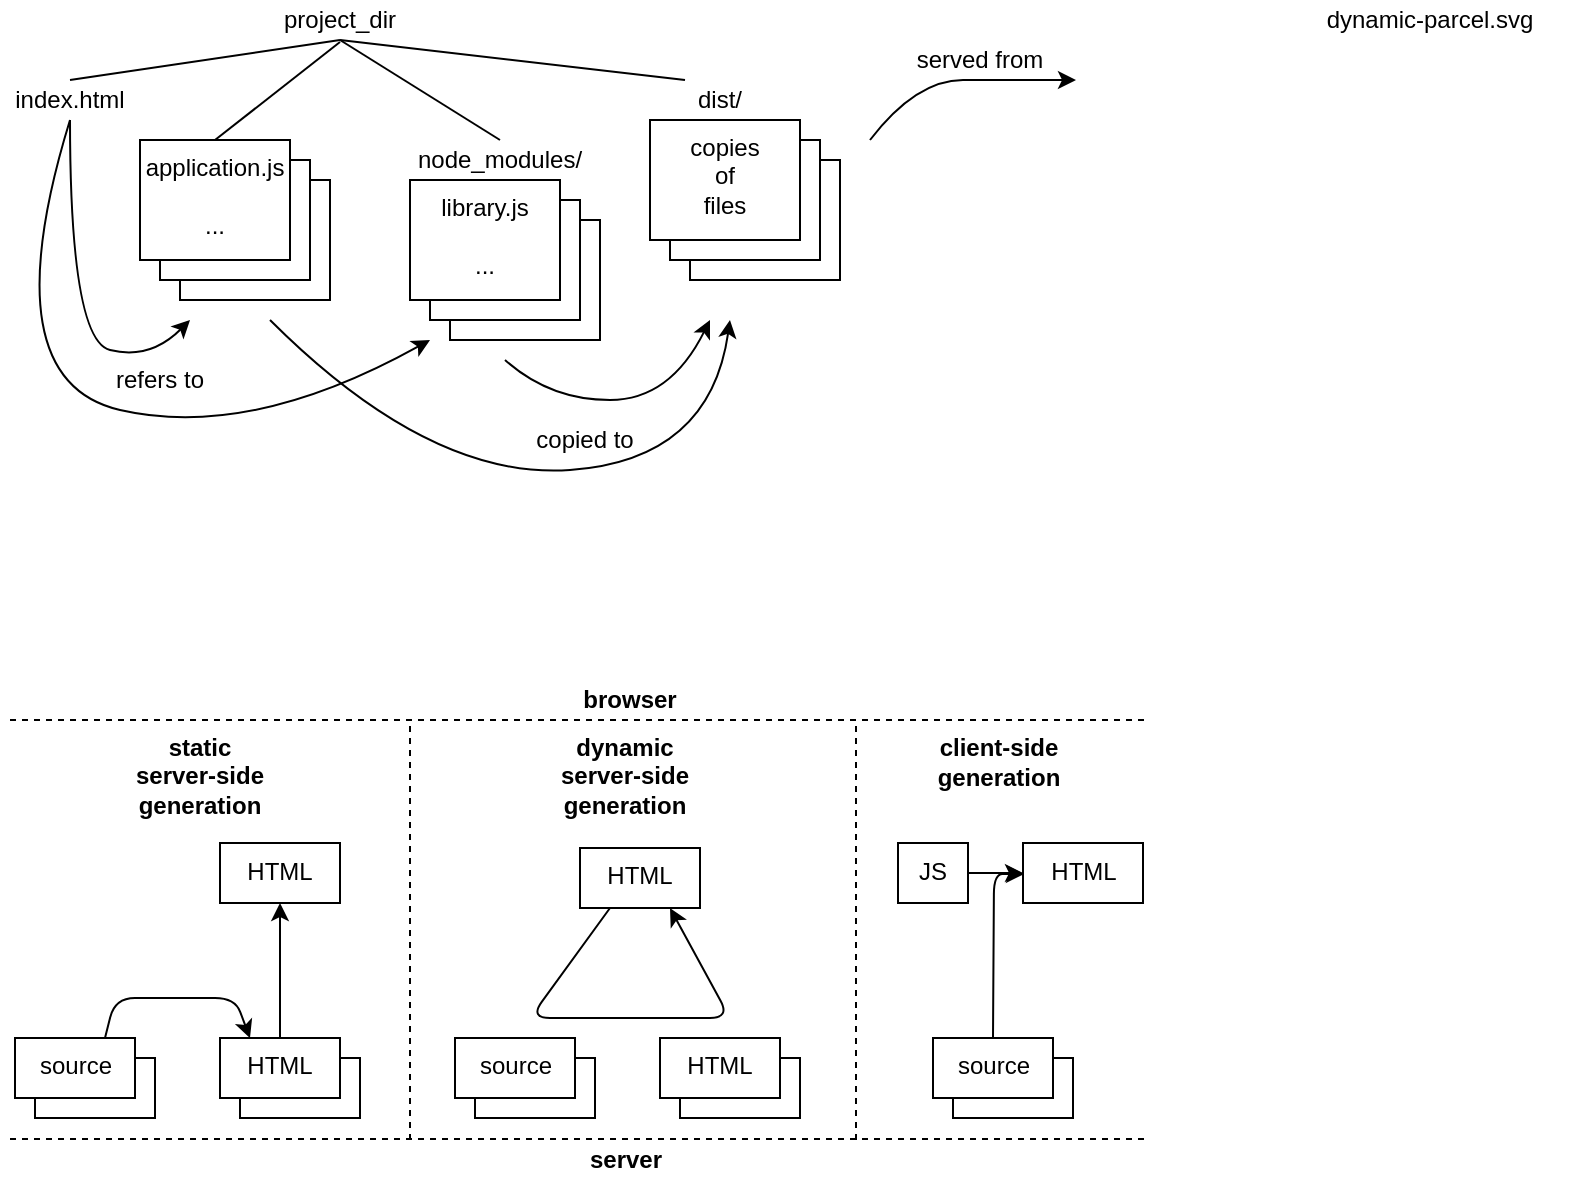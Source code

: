<mxfile pages="1" version="11.2.5" type="device"><diagram id="yaVWIH-jsMG8yFeUNM9y" name="Page-1"><mxGraphModel dx="946" dy="682" grid="1" gridSize="10" guides="1" tooltips="1" connect="1" arrows="1" fold="1" page="1" pageScale="1" pageWidth="850" pageHeight="1100" math="0" shadow="0"><root><mxCell id="0"/><mxCell id="1" parent="0"/><mxCell id="IxXy48B7Cp5yvvAPrJDf-4" value="" style="text;html=1;strokeColor=#000000;fillColor=#ffffff;align=center;verticalAlign=top;whiteSpace=wrap;rounded=0;" vertex="1" parent="1"><mxGeometry x="155" y="569" width="60" height="30" as="geometry"/></mxCell><mxCell id="IxXy48B7Cp5yvvAPrJDf-3" value="" style="text;html=1;strokeColor=#000000;fillColor=#ffffff;align=center;verticalAlign=top;whiteSpace=wrap;rounded=0;" vertex="1" parent="1"><mxGeometry x="52.5" y="569" width="60" height="30" as="geometry"/></mxCell><mxCell id="f-8hXusbGtmMCTo0vzvm-15" value="" style="text;html=1;strokeColor=#000000;fillColor=#ffffff;align=center;verticalAlign=top;whiteSpace=wrap;rounded=0;" parent="1" vertex="1"><mxGeometry x="125" y="130" width="75" height="60" as="geometry"/></mxCell><mxCell id="o_6l_qOaCCI1nYmJL0x8-1" value="project_dir" style="text;html=1;strokeColor=none;fillColor=none;align=center;verticalAlign=middle;whiteSpace=wrap;rounded=0;" parent="1" vertex="1"><mxGeometry x="170" y="40" width="70" height="20" as="geometry"/></mxCell><mxCell id="o_6l_qOaCCI1nYmJL0x8-3" value="node_modules/" style="text;html=1;strokeColor=none;fillColor=none;align=center;verticalAlign=middle;whiteSpace=wrap;rounded=0;" parent="1" vertex="1"><mxGeometry x="240" y="110" width="90" height="20" as="geometry"/></mxCell><mxCell id="o_6l_qOaCCI1nYmJL0x8-4" value="dist/" style="text;html=1;strokeColor=none;fillColor=none;align=center;verticalAlign=middle;whiteSpace=wrap;rounded=0;" parent="1" vertex="1"><mxGeometry x="360" y="80" width="70" height="20" as="geometry"/></mxCell><mxCell id="o_6l_qOaCCI1nYmJL0x8-5" value="" style="endArrow=none;html=1;entryX=0.5;entryY=1;entryDx=0;entryDy=0;exitX=0.5;exitY=0;exitDx=0;exitDy=0;" parent="1" source="f-8hXusbGtmMCTo0vzvm-1" target="o_6l_qOaCCI1nYmJL0x8-1" edge="1"><mxGeometry width="50" height="50" relative="1" as="geometry"><mxPoint x="123" y="80" as="sourcePoint"/><mxPoint x="120" y="120" as="targetPoint"/></mxGeometry></mxCell><mxCell id="o_6l_qOaCCI1nYmJL0x8-6" value="" style="endArrow=none;html=1;entryX=0.5;entryY=1;entryDx=0;entryDy=0;exitX=0.5;exitY=0;exitDx=0;exitDy=0;" parent="1" source="o_6l_qOaCCI1nYmJL0x8-3" target="o_6l_qOaCCI1nYmJL0x8-1" edge="1"><mxGeometry width="50" height="50" relative="1" as="geometry"><mxPoint x="70" y="170" as="sourcePoint"/><mxPoint x="120" y="120" as="targetPoint"/></mxGeometry></mxCell><mxCell id="o_6l_qOaCCI1nYmJL0x8-7" value="" style="endArrow=none;html=1;entryX=0.5;entryY=1;entryDx=0;entryDy=0;exitX=0.25;exitY=0;exitDx=0;exitDy=0;" parent="1" source="o_6l_qOaCCI1nYmJL0x8-4" target="o_6l_qOaCCI1nYmJL0x8-1" edge="1"><mxGeometry width="50" height="50" relative="1" as="geometry"><mxPoint x="70" y="170" as="sourcePoint"/><mxPoint x="120" y="120" as="targetPoint"/></mxGeometry></mxCell><mxCell id="_d4aqMN1QwptqR4X2eZh-1" value="dynamic-parcel.svg" style="text;html=1;strokeColor=none;fillColor=none;align=center;verticalAlign=middle;whiteSpace=wrap;rounded=0;" parent="1" vertex="1"><mxGeometry x="670" y="40" width="160" height="20" as="geometry"/></mxCell><mxCell id="f-8hXusbGtmMCTo0vzvm-1" value="index.html" style="text;html=1;strokeColor=none;fillColor=none;align=center;verticalAlign=middle;whiteSpace=wrap;rounded=0;" parent="1" vertex="1"><mxGeometry x="35" y="80" width="70" height="20" as="geometry"/></mxCell><mxCell id="f-8hXusbGtmMCTo0vzvm-13" value="" style="text;html=1;strokeColor=#000000;fillColor=#ffffff;align=center;verticalAlign=top;whiteSpace=wrap;rounded=0;" parent="1" vertex="1"><mxGeometry x="115" y="120" width="75" height="60" as="geometry"/></mxCell><mxCell id="f-8hXusbGtmMCTo0vzvm-8" value="application.js&lt;div&gt;&lt;br&gt;&lt;/div&gt;&lt;div&gt;...&lt;br&gt;&lt;/div&gt;" style="text;html=1;strokeColor=#000000;fillColor=#ffffff;align=center;verticalAlign=top;whiteSpace=wrap;rounded=0;" parent="1" vertex="1"><mxGeometry x="105" y="110" width="75" height="60" as="geometry"/></mxCell><mxCell id="f-8hXusbGtmMCTo0vzvm-16" value="" style="endArrow=none;html=1;exitX=0.5;exitY=0;exitDx=0;exitDy=0;" parent="1" source="f-8hXusbGtmMCTo0vzvm-8" edge="1"><mxGeometry width="50" height="50" relative="1" as="geometry"><mxPoint x="40" y="230" as="sourcePoint"/><mxPoint x="205" y="61" as="targetPoint"/></mxGeometry></mxCell><mxCell id="f-8hXusbGtmMCTo0vzvm-17" value="" style="text;html=1;strokeColor=#000000;fillColor=#ffffff;align=center;verticalAlign=top;whiteSpace=wrap;rounded=0;" parent="1" vertex="1"><mxGeometry x="260" y="150" width="75" height="60" as="geometry"/></mxCell><mxCell id="f-8hXusbGtmMCTo0vzvm-18" value="" style="text;html=1;strokeColor=#000000;fillColor=#ffffff;align=center;verticalAlign=top;whiteSpace=wrap;rounded=0;" parent="1" vertex="1"><mxGeometry x="250" y="140" width="75" height="60" as="geometry"/></mxCell><mxCell id="f-8hXusbGtmMCTo0vzvm-19" value="library.js&lt;div&gt;&lt;br&gt;&lt;/div&gt;&lt;div&gt;...&lt;br&gt;&lt;/div&gt;" style="text;html=1;strokeColor=#000000;fillColor=#ffffff;align=center;verticalAlign=top;whiteSpace=wrap;rounded=0;" parent="1" vertex="1"><mxGeometry x="240" y="130" width="75" height="60" as="geometry"/></mxCell><mxCell id="f-8hXusbGtmMCTo0vzvm-20" value="" style="text;html=1;strokeColor=#000000;fillColor=#ffffff;align=center;verticalAlign=top;whiteSpace=wrap;rounded=0;" parent="1" vertex="1"><mxGeometry x="380" y="120" width="75" height="60" as="geometry"/></mxCell><mxCell id="f-8hXusbGtmMCTo0vzvm-21" value="" style="text;html=1;strokeColor=#000000;fillColor=#ffffff;align=center;verticalAlign=top;whiteSpace=wrap;rounded=0;" parent="1" vertex="1"><mxGeometry x="370" y="110" width="75" height="60" as="geometry"/></mxCell><mxCell id="f-8hXusbGtmMCTo0vzvm-22" value="&lt;div&gt;copies&lt;/div&gt;&lt;div&gt;of&lt;/div&gt;&lt;div&gt;files&lt;/div&gt;" style="text;html=1;strokeColor=#000000;fillColor=#ffffff;align=center;verticalAlign=top;whiteSpace=wrap;rounded=0;" parent="1" vertex="1"><mxGeometry x="360" y="100" width="75" height="60" as="geometry"/></mxCell><mxCell id="f-8hXusbGtmMCTo0vzvm-24" value="" style="curved=1;endArrow=classic;html=1;exitX=0.5;exitY=1;exitDx=0;exitDy=0;" parent="1" source="f-8hXusbGtmMCTo0vzvm-1" edge="1"><mxGeometry width="50" height="50" relative="1" as="geometry"><mxPoint x="40" y="280" as="sourcePoint"/><mxPoint x="250" y="210" as="targetPoint"/><Array as="points"><mxPoint x="30" y="230"/><mxPoint x="160" y="260"/></Array></mxGeometry></mxCell><mxCell id="f-8hXusbGtmMCTo0vzvm-25" value="" style="curved=1;endArrow=classic;html=1;exitX=0.5;exitY=1;exitDx=0;exitDy=0;" parent="1" source="f-8hXusbGtmMCTo0vzvm-1" edge="1"><mxGeometry width="50" height="50" relative="1" as="geometry"><mxPoint x="80" y="110" as="sourcePoint"/><mxPoint x="130" y="200" as="targetPoint"/><Array as="points"><mxPoint x="70" y="210"/><mxPoint x="110" y="220"/></Array></mxGeometry></mxCell><mxCell id="f-8hXusbGtmMCTo0vzvm-26" value="refers to" style="text;html=1;strokeColor=none;fillColor=none;align=center;verticalAlign=middle;whiteSpace=wrap;rounded=0;" parent="1" vertex="1"><mxGeometry x="90" y="220" width="50" height="20" as="geometry"/></mxCell><mxCell id="f-8hXusbGtmMCTo0vzvm-27" value="" style="curved=1;endArrow=classic;html=1;" parent="1" edge="1"><mxGeometry width="50" height="50" relative="1" as="geometry"><mxPoint x="170" y="200" as="sourcePoint"/><mxPoint x="400" y="200" as="targetPoint"/><Array as="points"><mxPoint x="250" y="280"/><mxPoint x="390" y="270"/></Array></mxGeometry></mxCell><mxCell id="f-8hXusbGtmMCTo0vzvm-29" value="" style="curved=1;endArrow=classic;html=1;" parent="1" edge="1"><mxGeometry width="50" height="50" relative="1" as="geometry"><mxPoint x="287.5" y="220" as="sourcePoint"/><mxPoint x="390" y="200" as="targetPoint"/><Array as="points"><mxPoint x="310" y="240"/><mxPoint x="370" y="240"/></Array></mxGeometry></mxCell><mxCell id="f-8hXusbGtmMCTo0vzvm-30" value="copied to" style="text;html=1;strokeColor=none;fillColor=none;align=center;verticalAlign=middle;whiteSpace=wrap;rounded=0;" parent="1" vertex="1"><mxGeometry x="300" y="250" width="55" height="20" as="geometry"/></mxCell><mxCell id="f-8hXusbGtmMCTo0vzvm-31" value="" style="curved=1;endArrow=classic;html=1;" parent="1" edge="1"><mxGeometry width="50" height="50" relative="1" as="geometry"><mxPoint x="470" y="110" as="sourcePoint"/><mxPoint x="573" y="80" as="targetPoint"/><Array as="points"><mxPoint x="493" y="80"/><mxPoint x="540" y="80"/></Array></mxGeometry></mxCell><mxCell id="f-8hXusbGtmMCTo0vzvm-32" value="served from" style="text;html=1;strokeColor=none;fillColor=none;align=center;verticalAlign=middle;whiteSpace=wrap;rounded=0;" parent="1" vertex="1"><mxGeometry x="490" y="60" width="70" height="20" as="geometry"/></mxCell><mxCell id="IxXy48B7Cp5yvvAPrJDf-1" value="&lt;div&gt;source&lt;/div&gt;" style="text;html=1;strokeColor=#000000;fillColor=#ffffff;align=center;verticalAlign=top;whiteSpace=wrap;rounded=0;" vertex="1" parent="1"><mxGeometry x="42.5" y="559" width="60" height="30" as="geometry"/></mxCell><mxCell id="IxXy48B7Cp5yvvAPrJDf-2" value="&lt;div&gt;HTML&lt;/div&gt;" style="text;html=1;strokeColor=#000000;fillColor=#ffffff;align=center;verticalAlign=top;whiteSpace=wrap;rounded=0;" vertex="1" parent="1"><mxGeometry x="145" y="559" width="60" height="30" as="geometry"/></mxCell><mxCell id="IxXy48B7Cp5yvvAPrJDf-5" value="" style="text;html=1;strokeColor=#000000;fillColor=#ffffff;align=center;verticalAlign=top;whiteSpace=wrap;rounded=0;" vertex="1" parent="1"><mxGeometry x="375" y="569" width="60" height="30" as="geometry"/></mxCell><mxCell id="IxXy48B7Cp5yvvAPrJDf-6" value="" style="text;html=1;strokeColor=#000000;fillColor=#ffffff;align=center;verticalAlign=top;whiteSpace=wrap;rounded=0;" vertex="1" parent="1"><mxGeometry x="272.5" y="569" width="60" height="30" as="geometry"/></mxCell><mxCell id="IxXy48B7Cp5yvvAPrJDf-7" value="&lt;div&gt;source&lt;/div&gt;" style="text;html=1;strokeColor=#000000;fillColor=#ffffff;align=center;verticalAlign=top;whiteSpace=wrap;rounded=0;" vertex="1" parent="1"><mxGeometry x="262.5" y="559" width="60" height="30" as="geometry"/></mxCell><mxCell id="IxXy48B7Cp5yvvAPrJDf-8" value="&lt;div&gt;HTML&lt;/div&gt;" style="text;html=1;strokeColor=#000000;fillColor=#ffffff;align=center;verticalAlign=top;whiteSpace=wrap;rounded=0;" vertex="1" parent="1"><mxGeometry x="365" y="559" width="60" height="30" as="geometry"/></mxCell><mxCell id="IxXy48B7Cp5yvvAPrJDf-9" value="" style="text;html=1;strokeColor=#000000;fillColor=#ffffff;align=center;verticalAlign=top;whiteSpace=wrap;rounded=0;" vertex="1" parent="1"><mxGeometry x="511.5" y="569" width="60" height="30" as="geometry"/></mxCell><mxCell id="IxXy48B7Cp5yvvAPrJDf-10" value="&lt;div&gt;source&lt;/div&gt;" style="text;html=1;strokeColor=#000000;fillColor=#ffffff;align=center;verticalAlign=top;whiteSpace=wrap;rounded=0;" vertex="1" parent="1"><mxGeometry x="501.5" y="559" width="60" height="30" as="geometry"/></mxCell><mxCell id="IxXy48B7Cp5yvvAPrJDf-12" value="&lt;div&gt;HTML&lt;/div&gt;" style="text;html=1;strokeColor=#000000;fillColor=#ffffff;align=center;verticalAlign=top;whiteSpace=wrap;rounded=0;" vertex="1" parent="1"><mxGeometry x="145" y="461.5" width="60" height="30" as="geometry"/></mxCell><mxCell id="IxXy48B7Cp5yvvAPrJDf-13" value="" style="endArrow=classic;html=1;entryX=0.25;entryY=0;entryDx=0;entryDy=0;exitX=0.75;exitY=0;exitDx=0;exitDy=0;" edge="1" parent="1" source="IxXy48B7Cp5yvvAPrJDf-1" target="IxXy48B7Cp5yvvAPrJDf-2"><mxGeometry width="50" height="50" relative="1" as="geometry"><mxPoint x="42.5" y="669" as="sourcePoint"/><mxPoint x="92.5" y="619" as="targetPoint"/><Array as="points"><mxPoint x="92.5" y="539"/><mxPoint x="152.5" y="539"/></Array></mxGeometry></mxCell><mxCell id="IxXy48B7Cp5yvvAPrJDf-14" value="&lt;b&gt;browser&lt;/b&gt;" style="text;html=1;strokeColor=none;fillColor=none;align=center;verticalAlign=middle;whiteSpace=wrap;rounded=0;" vertex="1" parent="1"><mxGeometry x="320" y="380" width="60" height="20" as="geometry"/></mxCell><mxCell id="IxXy48B7Cp5yvvAPrJDf-15" value="&lt;b&gt;server&lt;/b&gt;" style="text;html=1;strokeColor=none;fillColor=none;align=center;verticalAlign=middle;whiteSpace=wrap;rounded=0;" vertex="1" parent="1"><mxGeometry x="317.5" y="610" width="60" height="20" as="geometry"/></mxCell><mxCell id="IxXy48B7Cp5yvvAPrJDf-16" value="&lt;b&gt;static&lt;br&gt;server-side&lt;br&gt;generation&lt;/b&gt;" style="text;html=1;strokeColor=none;fillColor=none;align=center;verticalAlign=middle;whiteSpace=wrap;rounded=0;" vertex="1" parent="1"><mxGeometry x="95" y="399" width="80" height="58" as="geometry"/></mxCell><mxCell id="IxXy48B7Cp5yvvAPrJDf-17" value="&lt;b&gt;dynamic&lt;br&gt;server-side&lt;br&gt;generation&lt;/b&gt;" style="text;html=1;strokeColor=none;fillColor=none;align=center;verticalAlign=middle;whiteSpace=wrap;rounded=0;" vertex="1" parent="1"><mxGeometry x="305" y="404" width="85" height="48" as="geometry"/></mxCell><mxCell id="IxXy48B7Cp5yvvAPrJDf-18" value="&lt;div&gt;HTML&lt;/div&gt;" style="text;html=1;strokeColor=#000000;fillColor=#ffffff;align=center;verticalAlign=top;whiteSpace=wrap;rounded=0;" vertex="1" parent="1"><mxGeometry x="325" y="464" width="60" height="30" as="geometry"/></mxCell><mxCell id="IxXy48B7Cp5yvvAPrJDf-19" value="" style="endArrow=none;dashed=1;html=1;" edge="1" parent="1"><mxGeometry width="50" height="50" relative="1" as="geometry"><mxPoint x="240" y="610" as="sourcePoint"/><mxPoint x="240" y="400" as="targetPoint"/></mxGeometry></mxCell><mxCell id="IxXy48B7Cp5yvvAPrJDf-20" value="" style="endArrow=classic;html=1;entryX=0.5;entryY=1;entryDx=0;entryDy=0;exitX=0.5;exitY=0;exitDx=0;exitDy=0;" edge="1" parent="1" source="IxXy48B7Cp5yvvAPrJDf-2" target="IxXy48B7Cp5yvvAPrJDf-12"><mxGeometry width="50" height="50" relative="1" as="geometry"><mxPoint x="40" y="729" as="sourcePoint"/><mxPoint x="90" y="679" as="targetPoint"/></mxGeometry></mxCell><mxCell id="IxXy48B7Cp5yvvAPrJDf-21" value="" style="endArrow=classic;html=1;entryX=0.75;entryY=1;entryDx=0;entryDy=0;exitX=0.25;exitY=1;exitDx=0;exitDy=0;" edge="1" parent="1" source="IxXy48B7Cp5yvvAPrJDf-18" target="IxXy48B7Cp5yvvAPrJDf-18"><mxGeometry width="50" height="50" relative="1" as="geometry"><mxPoint x="360" y="509" as="sourcePoint"/><mxPoint x="90" y="679" as="targetPoint"/><Array as="points"><mxPoint x="300" y="549"/><mxPoint x="400" y="549"/></Array></mxGeometry></mxCell><mxCell id="IxXy48B7Cp5yvvAPrJDf-22" value="&lt;b&gt;client-side&lt;br&gt;generation&lt;/b&gt;" style="text;html=1;strokeColor=none;fillColor=none;align=center;verticalAlign=middle;whiteSpace=wrap;rounded=0;" vertex="1" parent="1"><mxGeometry x="491.5" y="396.5" width="85" height="48" as="geometry"/></mxCell><mxCell id="IxXy48B7Cp5yvvAPrJDf-23" value="&lt;div&gt;HTML&lt;/div&gt;" style="text;html=1;strokeColor=#000000;fillColor=#ffffff;align=center;verticalAlign=top;whiteSpace=wrap;rounded=0;" vertex="1" parent="1"><mxGeometry x="546.5" y="461.5" width="60" height="30" as="geometry"/></mxCell><mxCell id="IxXy48B7Cp5yvvAPrJDf-24" value="JS" style="text;html=1;strokeColor=#000000;fillColor=#ffffff;align=center;verticalAlign=top;whiteSpace=wrap;rounded=0;" vertex="1" parent="1"><mxGeometry x="484" y="461.5" width="35" height="30" as="geometry"/></mxCell><mxCell id="IxXy48B7Cp5yvvAPrJDf-25" value="" style="endArrow=none;dashed=1;html=1;" edge="1" parent="1"><mxGeometry width="50" height="50" relative="1" as="geometry"><mxPoint x="463" y="610" as="sourcePoint"/><mxPoint x="463" y="400" as="targetPoint"/></mxGeometry></mxCell><mxCell id="IxXy48B7Cp5yvvAPrJDf-26" value="" style="endArrow=classic;html=1;exitX=0.5;exitY=0;exitDx=0;exitDy=0;" edge="1" parent="1" source="IxXy48B7Cp5yvvAPrJDf-10"><mxGeometry width="50" height="50" relative="1" as="geometry"><mxPoint x="40" y="689" as="sourcePoint"/><mxPoint x="547" y="477" as="targetPoint"/><Array as="points"><mxPoint x="532" y="477"/></Array></mxGeometry></mxCell><mxCell id="IxXy48B7Cp5yvvAPrJDf-27" value="" style="endArrow=classic;html=1;entryX=0;entryY=0.5;entryDx=0;entryDy=0;exitX=1;exitY=0.5;exitDx=0;exitDy=0;" edge="1" parent="1" source="IxXy48B7Cp5yvvAPrJDf-24" target="IxXy48B7Cp5yvvAPrJDf-23"><mxGeometry width="50" height="50" relative="1" as="geometry"><mxPoint x="40" y="689" as="sourcePoint"/><mxPoint x="90" y="639" as="targetPoint"/></mxGeometry></mxCell><mxCell id="IxXy48B7Cp5yvvAPrJDf-28" value="" style="endArrow=none;dashed=1;html=1;" edge="1" parent="1"><mxGeometry width="50" height="50" relative="1" as="geometry"><mxPoint x="40" y="400" as="sourcePoint"/><mxPoint x="610" y="400" as="targetPoint"/></mxGeometry></mxCell><mxCell id="IxXy48B7Cp5yvvAPrJDf-29" value="" style="endArrow=none;dashed=1;html=1;" edge="1" parent="1"><mxGeometry width="50" height="50" relative="1" as="geometry"><mxPoint x="40" y="609.5" as="sourcePoint"/><mxPoint x="610" y="609.5" as="targetPoint"/></mxGeometry></mxCell></root></mxGraphModel></diagram></mxfile>